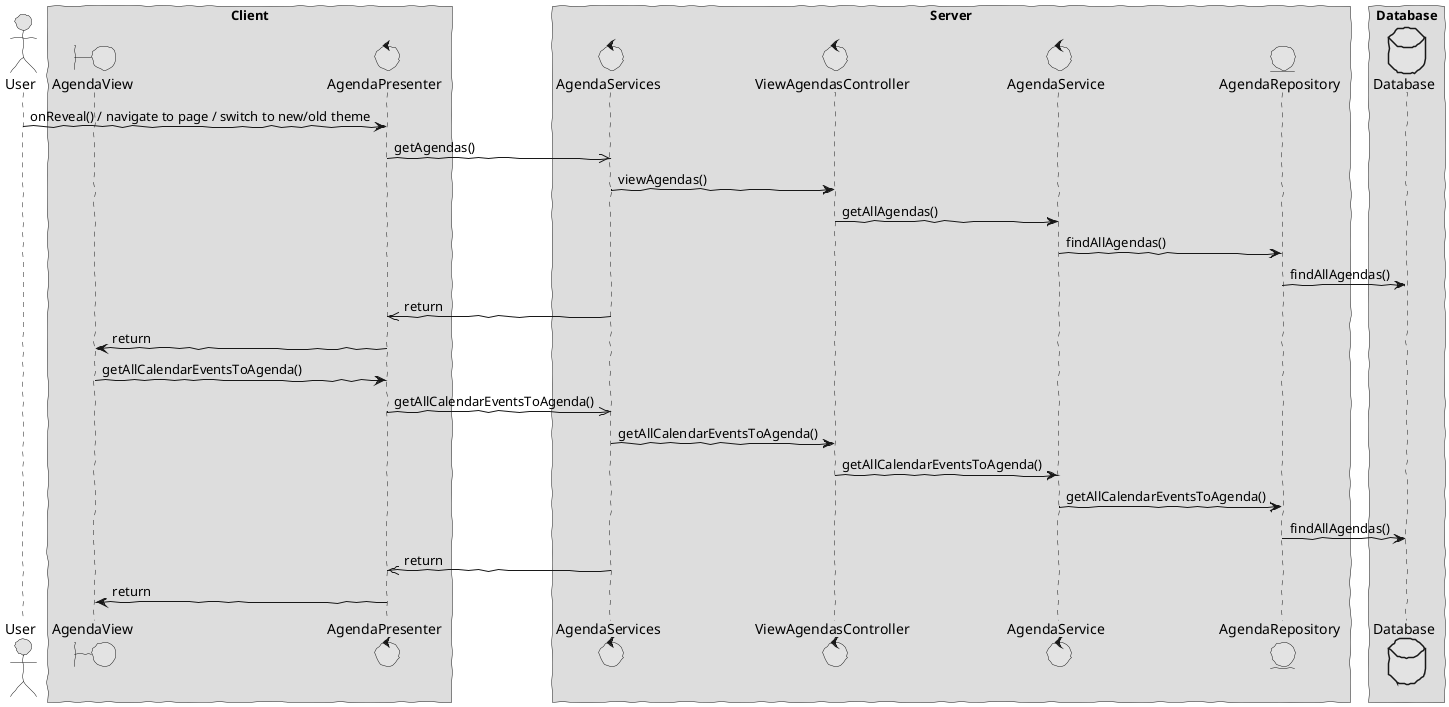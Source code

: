 @startuml  design1.png
skinparam handwritten true
skinparam monochrome true
skinparam packageStyle rect
skinparam defaultFontName FG Virgil
skinparam shadowing false

actor User
boundary AgendaView
control AgendaPresenter
control AgendaServices
control ViewAgendasController
control AgendaService
entity AgendaRepository
database Database 

box "Client"
participant AgendaView
participant AgendaPresenter 
end box

box "Server"
participant AgendaServices
participant ViewAgendasController
participant AgendaService
participant AgendaRepository
end box

box "Database"
participant Database
end box

User -> AgendaPresenter : onReveal() / navigate to page / switch to new/old theme
AgendaPresenter ->> AgendaServices : getAgendas()
AgendaServices -> ViewAgendasController : viewAgendas()
ViewAgendasController -> AgendaService : getAllAgendas()
AgendaService -> AgendaRepository : findAllAgendas()
AgendaRepository -> Database : findAllAgendas()

AgendaServices ->> AgendaPresenter : return
AgendaPresenter -> AgendaView : return

AgendaView -> AgendaPresenter : getAllCalendarEventsToAgenda()
AgendaPresenter ->> AgendaServices : getAllCalendarEventsToAgenda()
AgendaServices -> ViewAgendasController : getAllCalendarEventsToAgenda()
ViewAgendasController -> AgendaService : getAllCalendarEventsToAgenda()
AgendaService -> AgendaRepository : getAllCalendarEventsToAgenda()
AgendaRepository -> Database : findAllAgendas()

AgendaServices ->> AgendaPresenter : return
AgendaPresenter -> AgendaView : return

@enduml
